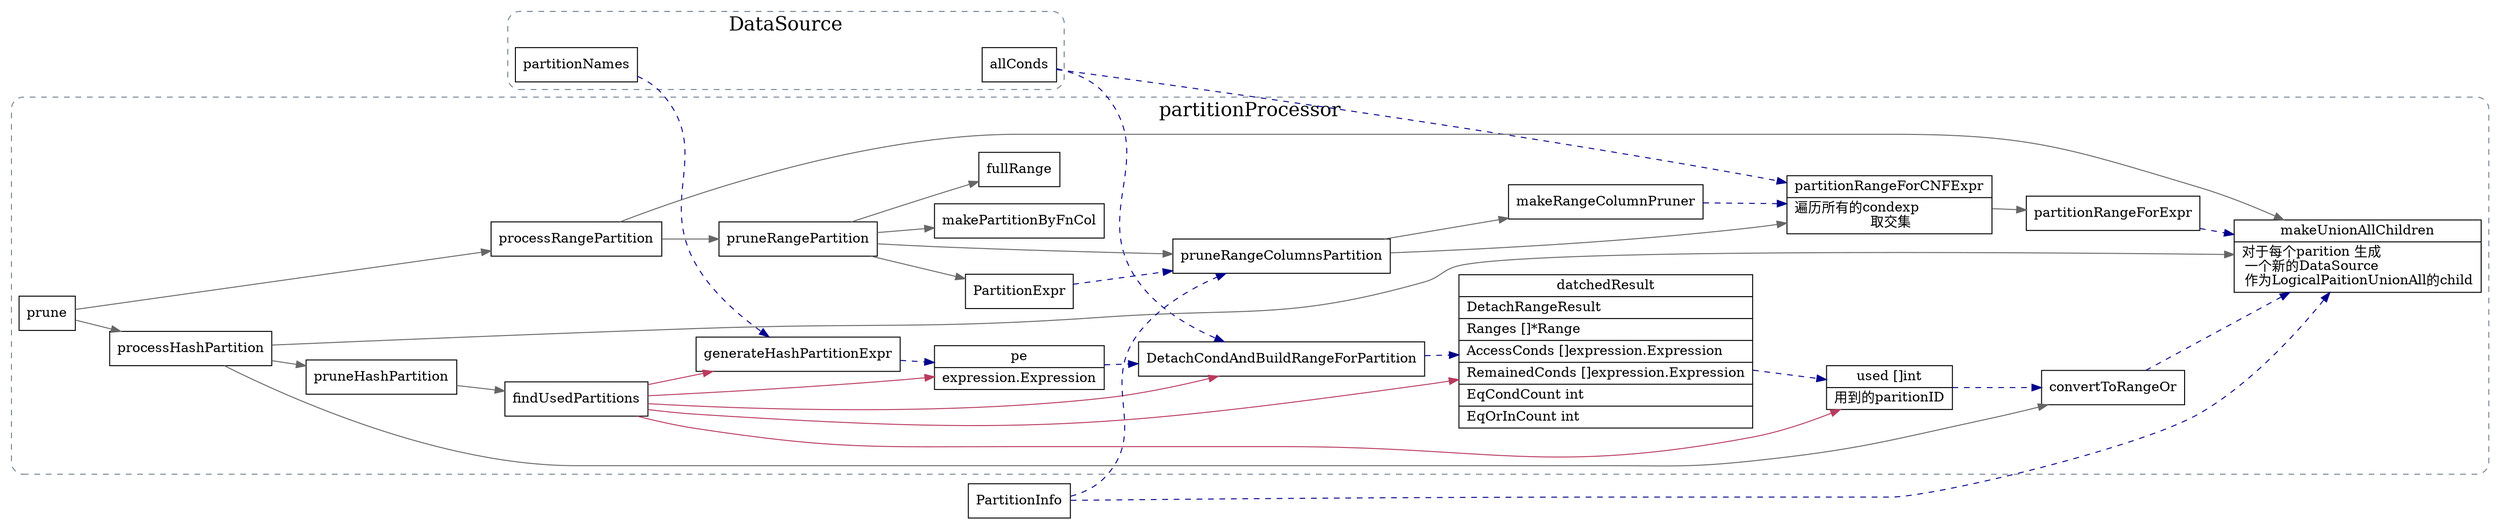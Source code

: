 digraph partition_prune {
  node[shape=box];
  edge[color=gray40];
  newrank=true;
  rankdir=LR;

  subgraph cluster_DataSource {
    graph[label="DataSource";fontsize=20;style="rounded,dashed";color="slategrey"]
    partitionNames;
    allConds;
  }

  subgraph cluster_partitionProcessor {
    graph[label="partitionProcessor";fontsize=20;style="rounded,dashed";color="slategrey"]
    prune -> {
      processHashPartition;
      processRangePartition;
    }
    processHashPartition -> {
      pruneHashPartition;
      makeUnionAllChildren;
      convertToRangeOr;
    }
    pruneHashPartition -> {
      findUsedPartitions;
    }
    findUsedPartitions -> {
      generateHashPartitionExpr;
      DetachCondAndBuildRangeForPartition;
      pe;
      datchedResult;
      used;
    }[color="#b83b5e"];
    datchedResult[
      shape="record";
      label="{{
        datchedResult|
        DetachRangeResult\l|
	        Ranges []*Range\l|
          AccessConds []expression.Expression\l|
	        RemainedConds []expression.Expression\l|
          EqCondCount int\l|
          EqOrInCount int\l
      }}"];
      pe[
        shape="record";
        label="{{
          pe|
          expression.Expression
        }}"];

    used[
      shape="record";
      label="{{
        used []int|
        用到的paritionID\l
      }}"];
    makeUnionAllChildren[
      shape="record";
      label="{{
        makeUnionAllChildren|
        对于每个parition 生成\l 
        一个新的DataSource\l
        作为LogicalPaitionUnionAll的child\l
      }}"];

    //makeUnionAllChildren -> {
    //  resolveOptimizeHint;
    //}
    //resolveOptimizeHint[
    //  shape="record";
    //  label="{{
    //    resolveOptimizeHint|
    //    根据hint和index等生成该分区\l
    //    对应DataSource的所有可能访问路径\l
    //  }}"];
    //resolveOptimizeHint -> resolveAccessPaths;
    //resolveAccessPaths -> {
    //  getPossibleAccessPaths;
    //  filterPathByIsolationRead;
    //  possibleAccessPaths;
    //}

    processRangePartition -> {
      pruneRangePartition;
      makeUnionAllChildren;
    }
    pruneRangePartition -> {
      pruneRangeColumnsPartition;
      makePartitionByFnCol;
      fullRange;
      PartitionExpr;
    }
    pruneRangeColumnsPartition -> {
      makeRangeColumnPruner;
      partitionRangeForCNFExpr;
    }
    partitionRangeForCNFExpr[
      shape="record";
      label="{{
        partitionRangeForCNFExpr|
        遍历所有的condexp\l
        取交集
      }}"];
    partitionRangeForCNFExpr -> partitionRangeForExpr;
  }

  edge[style=dashed;color=darkblue];
  partitionNames -> generateHashPartitionExpr -> pe -> DetachCondAndBuildRangeForPartition;
  DetachCondAndBuildRangeForPartition -> datchedResult;
  datchedResult -> used;
  used -> convertToRangeOr -> makeUnionAllChildren;
  allConds -> DetachCondAndBuildRangeForPartition;
  allConds -> partitionRangeForCNFExpr;
  makeRangeColumnPruner -> partitionRangeForCNFExpr;
  partitionRangeForExpr -> makeUnionAllChildren;
  PartitionInfo -> {
    makeUnionAllChildren;
    pruneRangeColumnsPartition;
  }
  PartitionExpr -> pruneRangeColumnsPartition;
}
